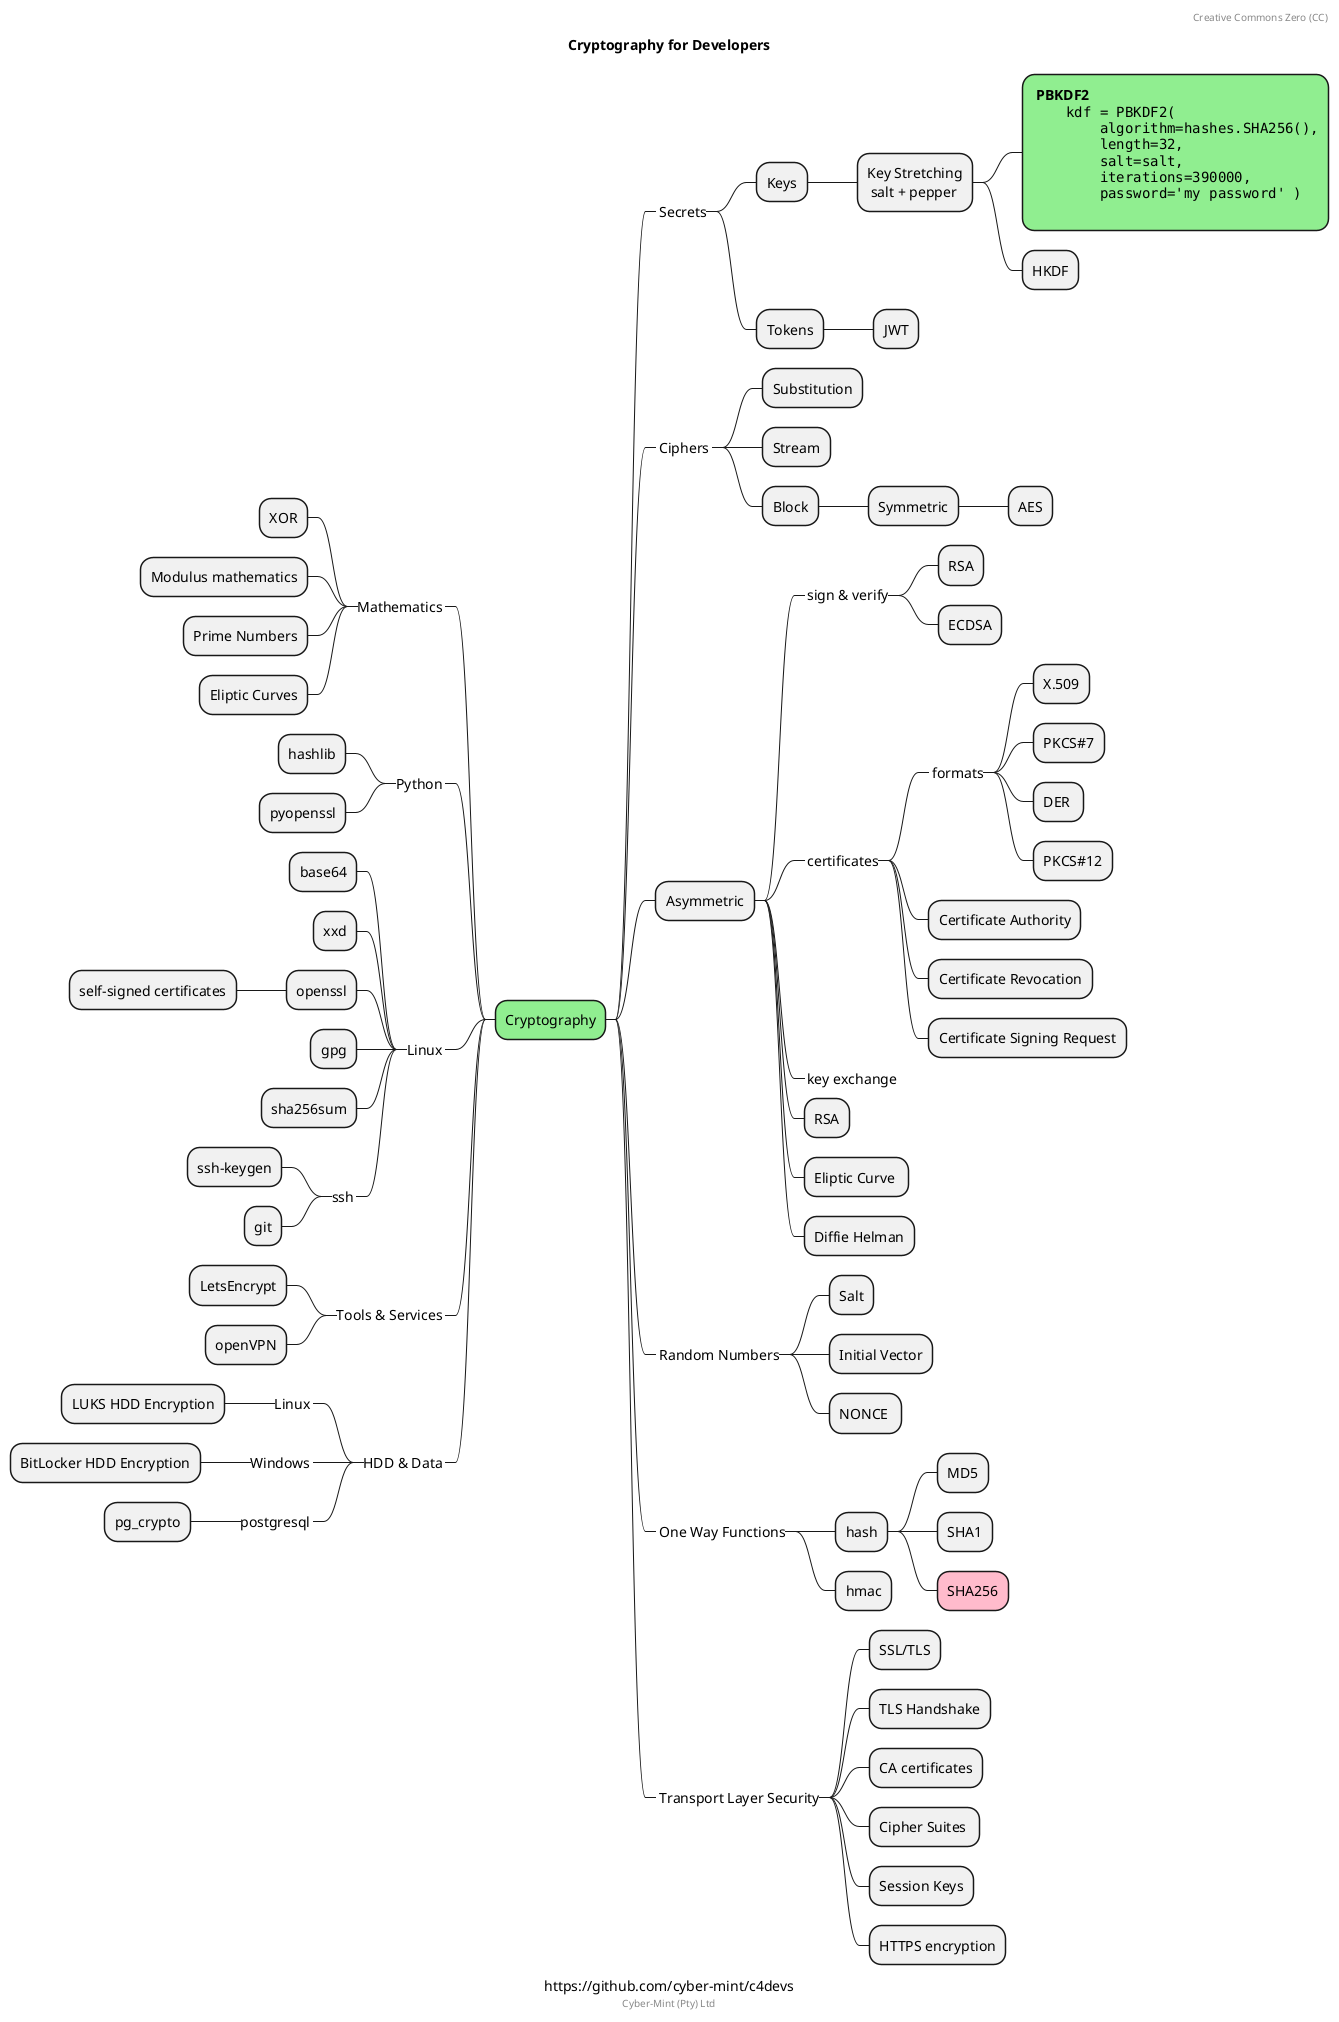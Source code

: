 @startmindmap

caption https://github.com/cyber-mint/c4devs
title Cryptography for Developers

*[#lightgreen] Cryptography

 *_ Secrets
  * Keys
****:Key Stretching
 salt + pepper;

*****[#lightgreen]: **PBKDF2**
<code>
    kdf = PBKDF2(
        algorithm=hashes.SHA256(),
        length=32,
        salt=salt,
        iterations=390000,
        password='my password' )
</code>
;
    * HKDF
  * Tokens
   * JWT

 *_ Ciphers <<rose>>
  * Substitution
  * Stream
  * Block
   * Symmetric
    * AES
 * Asymmetric
  *_ sign & verify
   * RSA
   * ECDSA
  *_ certificates
   *_ formats
    * X.509
    * PKCS#7
    * DER 
    * PKCS#12
   * Certificate Authority
   * Certificate Revocation
   * Certificate Signing Request
  *_ key exchange
  * RSA
  * Eliptic Curve 
  * Diffie Helman

 *_ Random Numbers
  * Salt
  * Initial Vector
  * NONCE 
 *_ One Way Functions
  * hash
   * MD5
   * SHA1
   *[#FFBBCC] SHA256
  * hmac
 *_ Transport Layer Security
  * SSL/TLS
  * TLS Handshake
  * CA certificates
  * Cipher Suites 
  * Session Keys
  * HTTPS encryption

left side

--_ Mathematics
  * XOR
  * Modulus mathematics
  * Prime Numbers
  * Eliptic Curves

--_ Python
  * hashlib
  * pyopenssl

--_ Linux
  * base64
  * xxd
  * openssl
   * self-signed certificates
  * gpg
  * sha256sum
  *_ ssh
   * ssh-keygen
   * git

--_ Tools & Services
  * LetsEncrypt
  * openVPN

--_ HDD & Data
  *_ Linux
   * LUKS HDD Encryption
  *_ Windows
   * BitLocker HDD Encryption
  *_ postgresql
   * pg_crypto

header
 Creative Commons Zero (CC)
endheader

center footer Cyber-Mint (Pty) Ltd

' legend right
'   Short
'   legend
' endlegend

@endmindmap